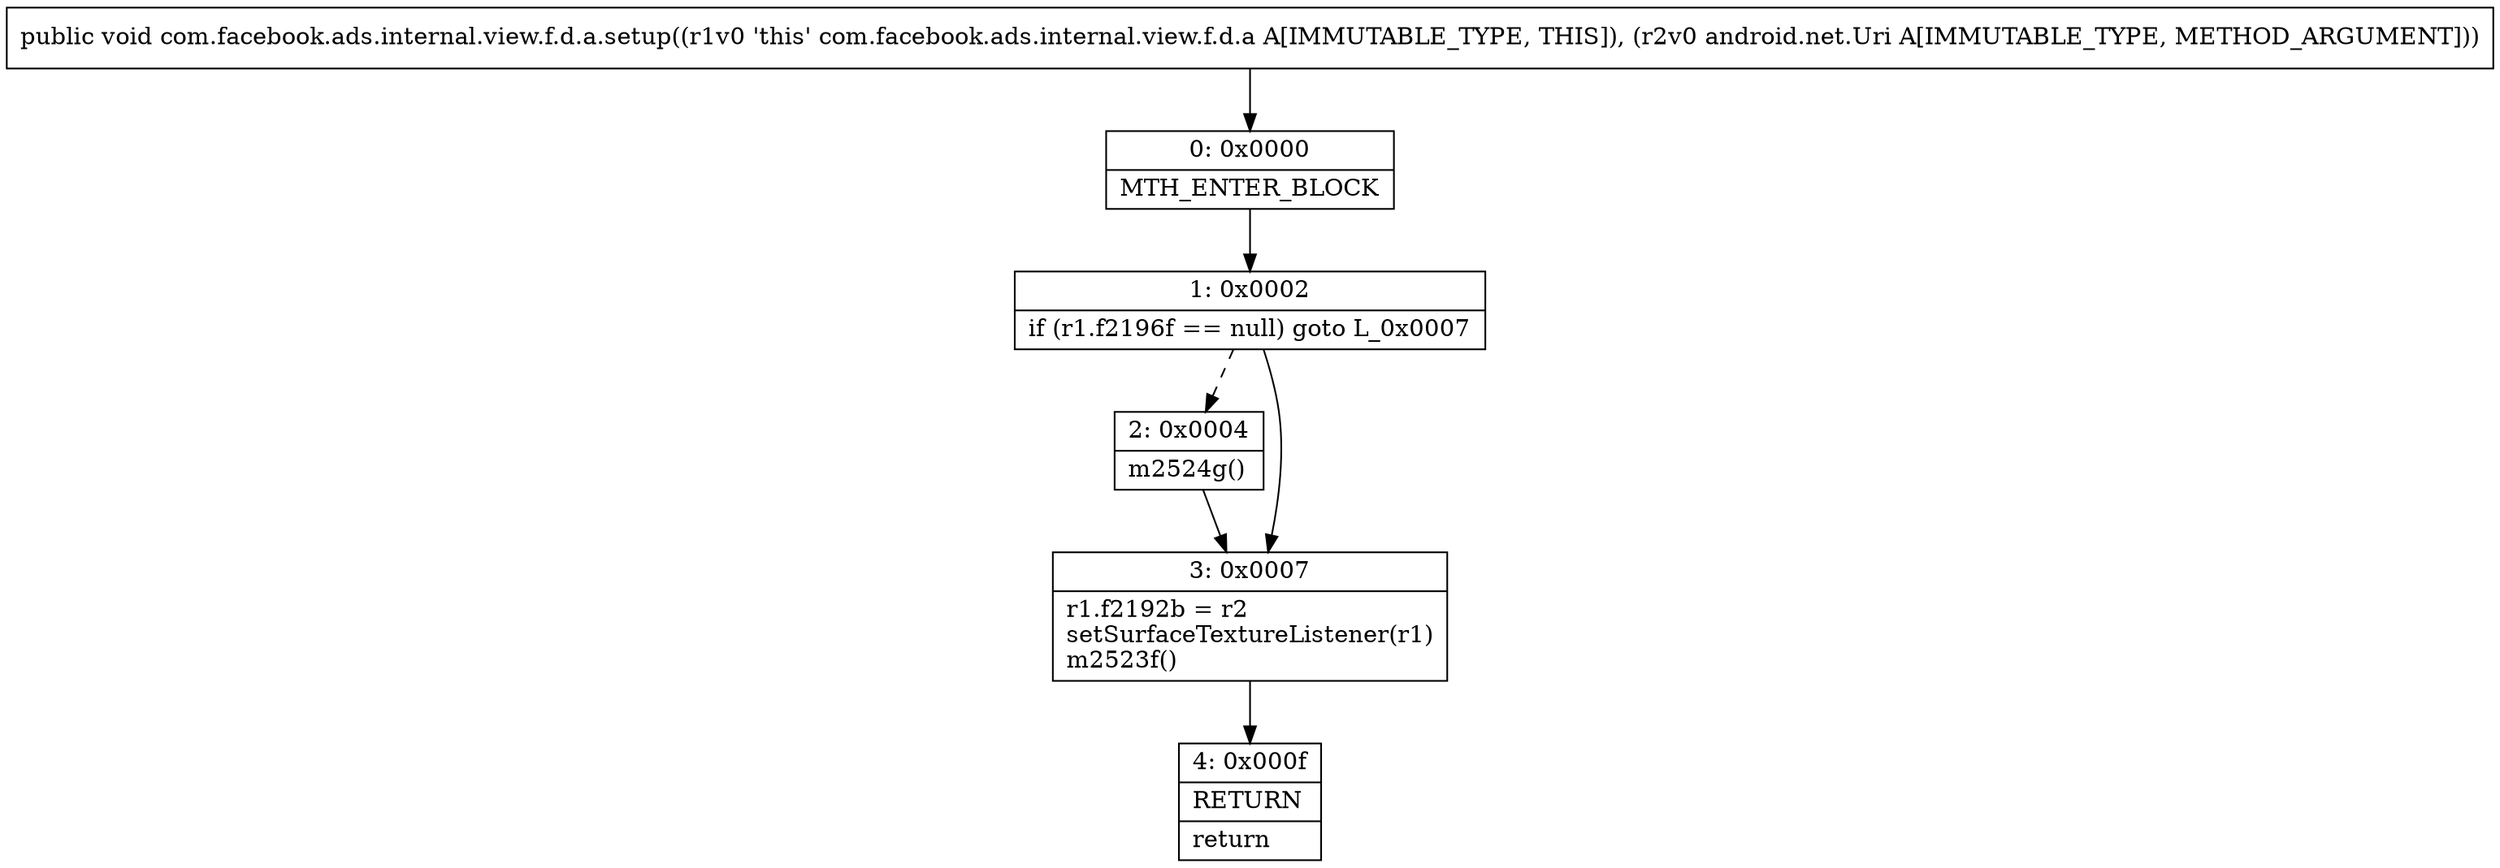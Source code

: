 digraph "CFG forcom.facebook.ads.internal.view.f.d.a.setup(Landroid\/net\/Uri;)V" {
Node_0 [shape=record,label="{0\:\ 0x0000|MTH_ENTER_BLOCK\l}"];
Node_1 [shape=record,label="{1\:\ 0x0002|if (r1.f2196f == null) goto L_0x0007\l}"];
Node_2 [shape=record,label="{2\:\ 0x0004|m2524g()\l}"];
Node_3 [shape=record,label="{3\:\ 0x0007|r1.f2192b = r2\lsetSurfaceTextureListener(r1)\lm2523f()\l}"];
Node_4 [shape=record,label="{4\:\ 0x000f|RETURN\l|return\l}"];
MethodNode[shape=record,label="{public void com.facebook.ads.internal.view.f.d.a.setup((r1v0 'this' com.facebook.ads.internal.view.f.d.a A[IMMUTABLE_TYPE, THIS]), (r2v0 android.net.Uri A[IMMUTABLE_TYPE, METHOD_ARGUMENT])) }"];
MethodNode -> Node_0;
Node_0 -> Node_1;
Node_1 -> Node_2[style=dashed];
Node_1 -> Node_3;
Node_2 -> Node_3;
Node_3 -> Node_4;
}

